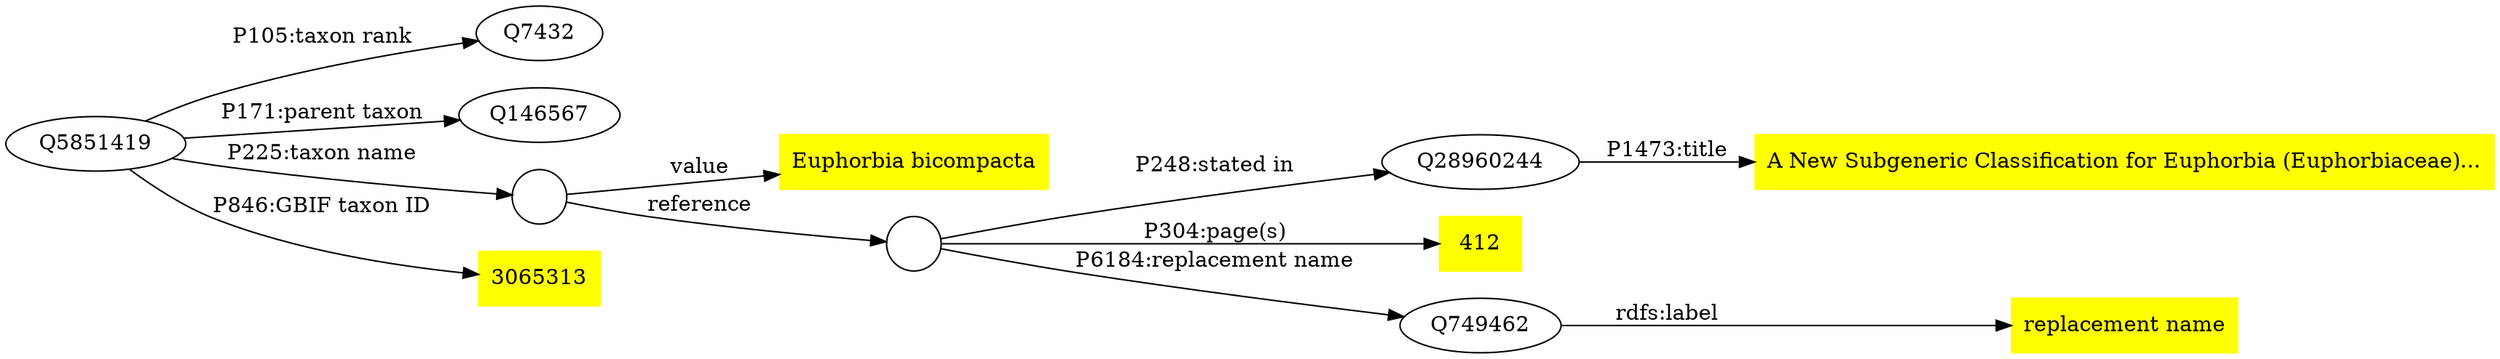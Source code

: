 digraph G {
rankdir=LR;

taxon [label="Q5851419"];
taxonrank [label="Q7432"];
parent [label="Q146567"];

name [shape=rectangle, style=filled, color=yellow, label="Euphorbia bicompacta"];

/* references */
s1 [shape="circle", label=""];

r1 [shape="circle", label=""];


taxon -> s1 [label="P225:taxon name"];
s1 -> name [label="value"];
s1 -> r1 [label="reference"];

item [label="Q28960244"];
title [shape=rectangle, style=filled, color=yellow, label="A New Subgeneric Classification for Euphorbia (Euphorbiaceae)..."];
pages [shape=rectangle, style=filled, color=yellow, label="412"];

role [label="Q749462"];
rolelabel [shape=rectangle, style=filled, color=yellow, label="replacement name"];

r1 -> item [label="P248:stated in"];
item -> title [label="P1473:title"];
r1 -> pages [label="P304:page(s)"];
r1 -> role [label="P6184:replacement name"];
role -> rolelabel [label="rdfs:label"];



taxon -> taxonrank [label="P105:taxon rank"];
taxon -> parent [label="P171:parent taxon"];

gbif [shape=rectangle, style=filled, color=yellow, label="3065313"];

taxon -> gbif [label="P846:GBIF taxon ID"];


}